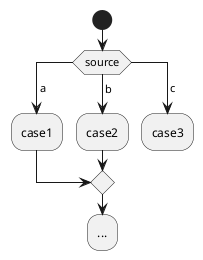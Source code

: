 {
  "sha1": "oclrhmr4s4uxmkewth72gheojv2rnk",
  "insertion": {
    "when": "2024-06-04T17:28:39.706Z",
    "url": "https://forum.plantuml.net/13954/activity-switch-horizontal-missing-diamond-last-kill-detach",
    "user": "plantuml@gmail.com"
  }
}
@startuml
start
switch (source)

case ( a )
:case1;

case ( b )
:case2;

case ( c )
:case3;
detach
'kill

endswitch
:...;

@enduml
